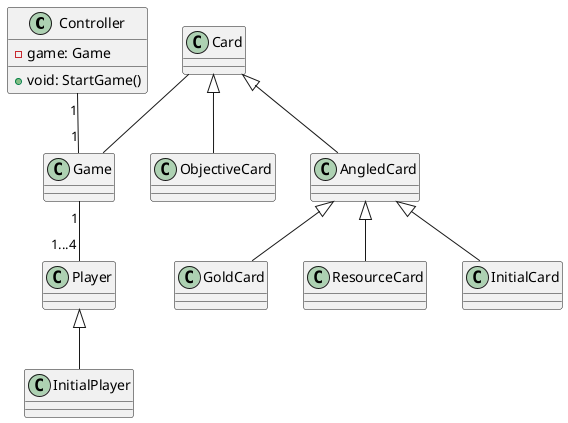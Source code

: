 @startuml


class Controller {

'attributi
- game: Game

'metodi
+ void: StartGame()


}

class Game {

}

class Player {

}
class InitialPlayer extends Player {

}

class Card {

}

class ObjectiveCard extends Card {

}

class AngledCard extends Card {

}

class GoldCard extends AngledCard {}
class ResourceCard extends AngledCard {}
class InitialCard extends AngledCard {}

Controller "1" -- "1" Game
Game "1" -- "1...4" Player
Card  --  Game


@enduml




